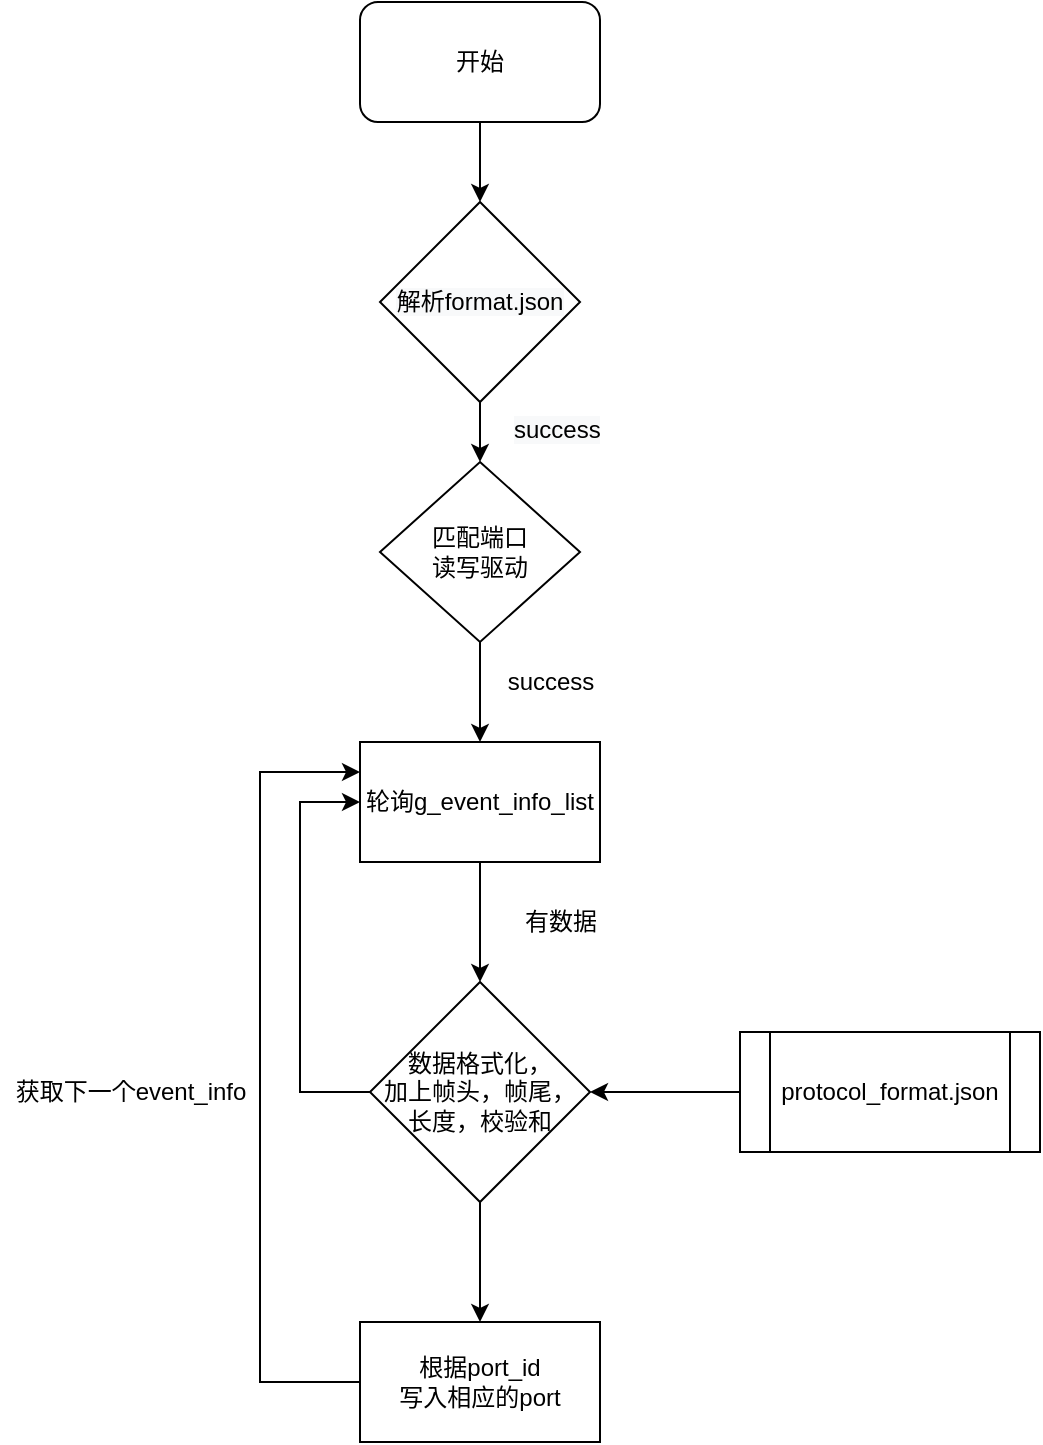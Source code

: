<mxfile version="14.9.0" type="github">
  <diagram id="-HY0pViwch3TtxszQ90N" name="Page-1">
    <mxGraphModel dx="782" dy="3725" grid="1" gridSize="10" guides="1" tooltips="1" connect="1" arrows="1" fold="1" page="1" pageScale="1" pageWidth="2339" pageHeight="3300" math="0" shadow="0">
      <root>
        <mxCell id="0" />
        <mxCell id="1" parent="0" />
        <mxCell id="3Jr1gEqklFS7zzRCALNh-3" style="edgeStyle=orthogonalEdgeStyle;rounded=0;orthogonalLoop=1;jettySize=auto;html=1;entryX=0.5;entryY=0;entryDx=0;entryDy=0;" edge="1" parent="1" source="3Jr1gEqklFS7zzRCALNh-1" target="3Jr1gEqklFS7zzRCALNh-2">
          <mxGeometry relative="1" as="geometry" />
        </mxCell>
        <mxCell id="3Jr1gEqklFS7zzRCALNh-1" value="开始" style="rounded=1;whiteSpace=wrap;html=1;" vertex="1" parent="1">
          <mxGeometry x="370" y="-40" width="120" height="60" as="geometry" />
        </mxCell>
        <mxCell id="3Jr1gEqklFS7zzRCALNh-21" style="edgeStyle=orthogonalEdgeStyle;rounded=0;orthogonalLoop=1;jettySize=auto;html=1;entryX=0.5;entryY=0;entryDx=0;entryDy=0;" edge="1" parent="1" source="3Jr1gEqklFS7zzRCALNh-2" target="3Jr1gEqklFS7zzRCALNh-20">
          <mxGeometry relative="1" as="geometry" />
        </mxCell>
        <mxCell id="3Jr1gEqklFS7zzRCALNh-2" value="&#xa;&#xa;&lt;span style=&quot;color: rgb(0, 0, 0); font-family: helvetica; font-size: 12px; font-style: normal; font-weight: 400; letter-spacing: normal; text-align: center; text-indent: 0px; text-transform: none; word-spacing: 0px; background-color: rgb(248, 249, 250); display: inline; float: none;&quot;&gt;解析format.json&lt;/span&gt;&#xa;&#xa;" style="rhombus;whiteSpace=wrap;html=1;" vertex="1" parent="1">
          <mxGeometry x="380" y="60" width="100" height="100" as="geometry" />
        </mxCell>
        <mxCell id="3Jr1gEqklFS7zzRCALNh-9" style="edgeStyle=orthogonalEdgeStyle;rounded=0;orthogonalLoop=1;jettySize=auto;html=1;entryX=0.5;entryY=0;entryDx=0;entryDy=0;" edge="1" parent="1" source="3Jr1gEqklFS7zzRCALNh-4" target="3Jr1gEqklFS7zzRCALNh-8">
          <mxGeometry relative="1" as="geometry" />
        </mxCell>
        <mxCell id="3Jr1gEqklFS7zzRCALNh-4" value="轮询g_event_info_list" style="rounded=0;whiteSpace=wrap;html=1;" vertex="1" parent="1">
          <mxGeometry x="370" y="330" width="120" height="60" as="geometry" />
        </mxCell>
        <mxCell id="3Jr1gEqklFS7zzRCALNh-6" value="success" style="text;html=1;align=center;verticalAlign=middle;resizable=0;points=[];autosize=1;strokeColor=none;" vertex="1" parent="1">
          <mxGeometry x="435" y="290" width="60" height="20" as="geometry" />
        </mxCell>
        <mxCell id="3Jr1gEqklFS7zzRCALNh-14" style="edgeStyle=orthogonalEdgeStyle;rounded=0;orthogonalLoop=1;jettySize=auto;html=1;entryX=0;entryY=0.5;entryDx=0;entryDy=0;" edge="1" parent="1" source="3Jr1gEqklFS7zzRCALNh-8" target="3Jr1gEqklFS7zzRCALNh-4">
          <mxGeometry relative="1" as="geometry">
            <Array as="points">
              <mxPoint x="340" y="505" />
              <mxPoint x="340" y="360" />
            </Array>
          </mxGeometry>
        </mxCell>
        <mxCell id="3Jr1gEqklFS7zzRCALNh-16" style="edgeStyle=orthogonalEdgeStyle;rounded=0;orthogonalLoop=1;jettySize=auto;html=1;" edge="1" parent="1" source="3Jr1gEqklFS7zzRCALNh-8" target="3Jr1gEqklFS7zzRCALNh-15">
          <mxGeometry relative="1" as="geometry" />
        </mxCell>
        <mxCell id="3Jr1gEqklFS7zzRCALNh-8" value="数据格式化，&lt;br&gt;加上帧头，帧尾，&lt;br&gt;长度，校验和" style="rhombus;whiteSpace=wrap;html=1;" vertex="1" parent="1">
          <mxGeometry x="375" y="450" width="110" height="110" as="geometry" />
        </mxCell>
        <mxCell id="3Jr1gEqklFS7zzRCALNh-10" value="有数据" style="text;html=1;align=center;verticalAlign=middle;resizable=0;points=[];autosize=1;strokeColor=none;" vertex="1" parent="1">
          <mxGeometry x="445" y="410" width="50" height="20" as="geometry" />
        </mxCell>
        <mxCell id="3Jr1gEqklFS7zzRCALNh-12" style="edgeStyle=orthogonalEdgeStyle;rounded=0;orthogonalLoop=1;jettySize=auto;html=1;entryX=1;entryY=0.5;entryDx=0;entryDy=0;" edge="1" parent="1" source="3Jr1gEqklFS7zzRCALNh-11" target="3Jr1gEqklFS7zzRCALNh-8">
          <mxGeometry relative="1" as="geometry" />
        </mxCell>
        <mxCell id="3Jr1gEqklFS7zzRCALNh-11" value="protocol_format.json" style="shape=process;whiteSpace=wrap;html=1;backgroundOutline=1;" vertex="1" parent="1">
          <mxGeometry x="560" y="475" width="150" height="60" as="geometry" />
        </mxCell>
        <mxCell id="3Jr1gEqklFS7zzRCALNh-17" style="edgeStyle=orthogonalEdgeStyle;rounded=0;orthogonalLoop=1;jettySize=auto;html=1;entryX=0;entryY=0.25;entryDx=0;entryDy=0;" edge="1" parent="1" source="3Jr1gEqklFS7zzRCALNh-15" target="3Jr1gEqklFS7zzRCALNh-4">
          <mxGeometry relative="1" as="geometry">
            <Array as="points">
              <mxPoint x="320" y="650" />
              <mxPoint x="320" y="345" />
            </Array>
          </mxGeometry>
        </mxCell>
        <mxCell id="3Jr1gEqklFS7zzRCALNh-15" value="根据port_id&lt;br&gt;写入相应的port" style="rounded=0;whiteSpace=wrap;html=1;" vertex="1" parent="1">
          <mxGeometry x="370" y="620" width="120" height="60" as="geometry" />
        </mxCell>
        <mxCell id="3Jr1gEqklFS7zzRCALNh-18" value="获取下一个event_info" style="text;html=1;align=center;verticalAlign=middle;resizable=0;points=[];autosize=1;strokeColor=none;" vertex="1" parent="1">
          <mxGeometry x="190" y="495" width="130" height="20" as="geometry" />
        </mxCell>
        <mxCell id="3Jr1gEqklFS7zzRCALNh-22" style="edgeStyle=orthogonalEdgeStyle;rounded=0;orthogonalLoop=1;jettySize=auto;html=1;entryX=0.5;entryY=0;entryDx=0;entryDy=0;" edge="1" parent="1" source="3Jr1gEqklFS7zzRCALNh-20" target="3Jr1gEqklFS7zzRCALNh-4">
          <mxGeometry relative="1" as="geometry" />
        </mxCell>
        <mxCell id="3Jr1gEqklFS7zzRCALNh-20" value="匹配端口&lt;br&gt;读写驱动" style="rhombus;whiteSpace=wrap;html=1;" vertex="1" parent="1">
          <mxGeometry x="380" y="190" width="100" height="90" as="geometry" />
        </mxCell>
        <mxCell id="3Jr1gEqklFS7zzRCALNh-23" value="&lt;span style=&quot;color: rgb(0, 0, 0); font-family: helvetica; font-size: 12px; font-style: normal; font-weight: 400; letter-spacing: normal; text-align: center; text-indent: 0px; text-transform: none; word-spacing: 0px; background-color: rgb(248, 249, 250); display: inline; float: none;&quot;&gt;success&lt;/span&gt;" style="text;whiteSpace=wrap;html=1;" vertex="1" parent="1">
          <mxGeometry x="445" y="160" width="70" height="30" as="geometry" />
        </mxCell>
      </root>
    </mxGraphModel>
  </diagram>
</mxfile>
